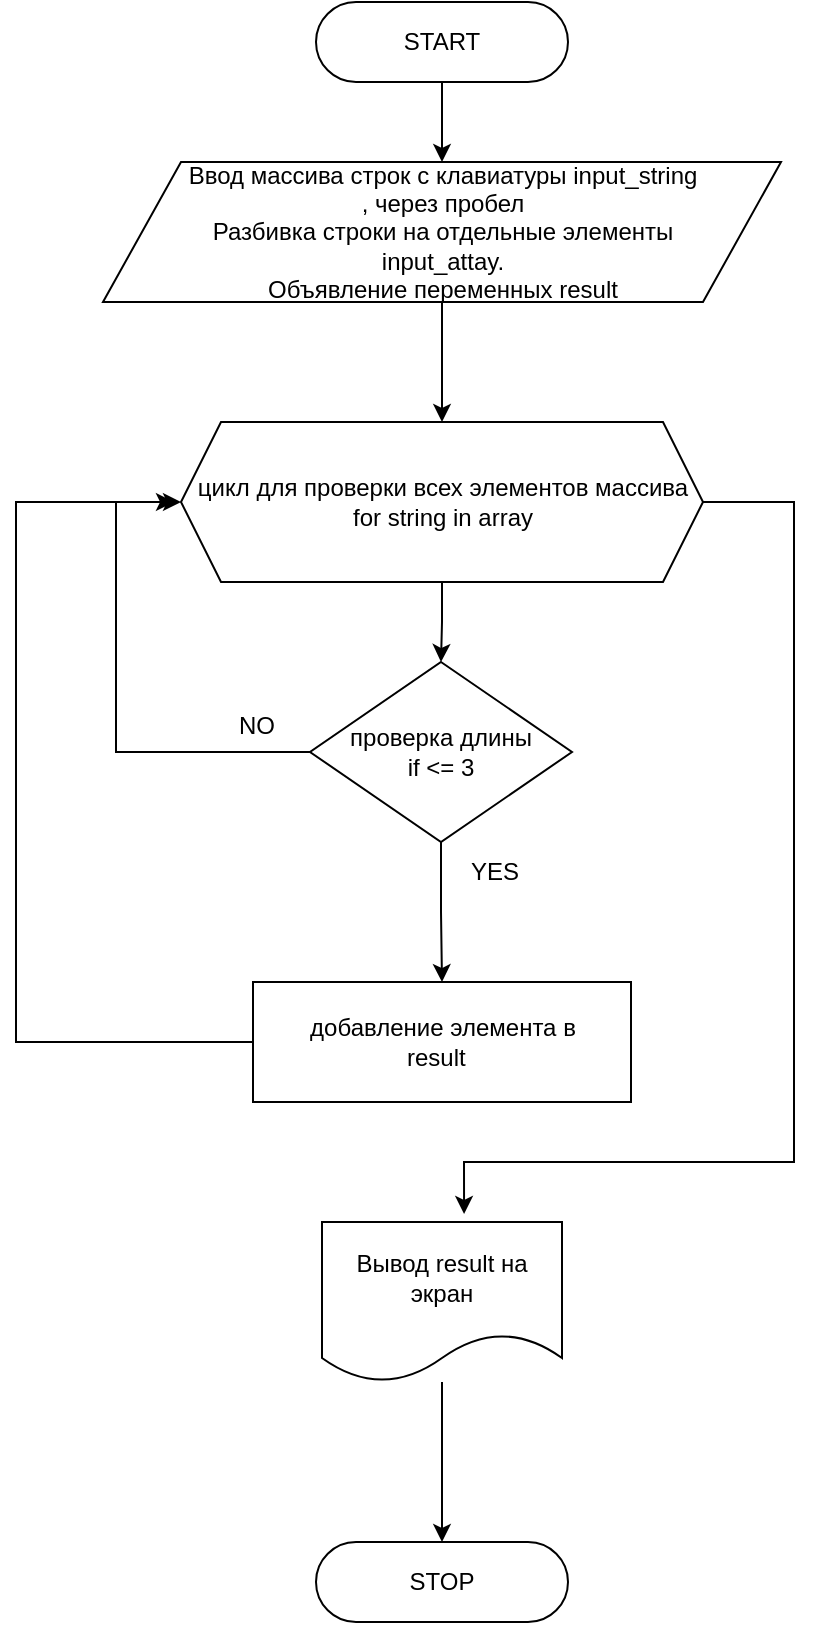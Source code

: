 <mxfile version="24.6.5" type="device">
  <diagram name="Page-1" id="Od4JK_tHNh1pBcXdJQzk">
    <mxGraphModel dx="1886" dy="772" grid="1" gridSize="10" guides="1" tooltips="1" connect="1" arrows="1" fold="1" page="1" pageScale="1" pageWidth="827" pageHeight="1169" math="0" shadow="0">
      <root>
        <mxCell id="0" />
        <mxCell id="1" parent="0" />
        <mxCell id="zIQCAD7lsrF_Azb1_EE6-3" style="edgeStyle=orthogonalEdgeStyle;rounded=0;orthogonalLoop=1;jettySize=auto;html=1;exitX=0.5;exitY=1;exitDx=0;exitDy=0;entryX=0.5;entryY=0;entryDx=0;entryDy=0;" edge="1" parent="1" source="zIQCAD7lsrF_Azb1_EE6-1" target="zIQCAD7lsrF_Azb1_EE6-2">
          <mxGeometry relative="1" as="geometry" />
        </mxCell>
        <mxCell id="zIQCAD7lsrF_Azb1_EE6-1" value="START" style="rounded=1;whiteSpace=wrap;html=1;arcSize=50;" vertex="1" parent="1">
          <mxGeometry x="351" y="20" width="126" height="40" as="geometry" />
        </mxCell>
        <mxCell id="zIQCAD7lsrF_Azb1_EE6-6" value="" style="edgeStyle=orthogonalEdgeStyle;rounded=0;orthogonalLoop=1;jettySize=auto;html=1;" edge="1" parent="1" source="zIQCAD7lsrF_Azb1_EE6-2" target="zIQCAD7lsrF_Azb1_EE6-4">
          <mxGeometry relative="1" as="geometry" />
        </mxCell>
        <mxCell id="zIQCAD7lsrF_Azb1_EE6-2" value="Ввод массива строк с клавиатуры input_string&lt;br&gt;, через пробел&lt;div&gt;Разбивка строки на отдельные элементы &lt;br&gt;input_attay.&lt;br&gt;Объявление переменных result&lt;/div&gt;" style="shape=parallelogram;perimeter=parallelogramPerimeter;whiteSpace=wrap;html=1;fixedSize=1;size=39;" vertex="1" parent="1">
          <mxGeometry x="244.5" y="100" width="339" height="70" as="geometry" />
        </mxCell>
        <mxCell id="zIQCAD7lsrF_Azb1_EE6-8" value="" style="edgeStyle=orthogonalEdgeStyle;rounded=0;orthogonalLoop=1;jettySize=auto;html=1;" edge="1" parent="1" source="zIQCAD7lsrF_Azb1_EE6-4" target="zIQCAD7lsrF_Azb1_EE6-7">
          <mxGeometry relative="1" as="geometry" />
        </mxCell>
        <mxCell id="zIQCAD7lsrF_Azb1_EE6-4" value="цикл для проверки всех элементов массива&lt;div&gt;for string in array&lt;/div&gt;" style="shape=hexagon;perimeter=hexagonPerimeter2;whiteSpace=wrap;html=1;fixedSize=1;" vertex="1" parent="1">
          <mxGeometry x="283.5" y="230" width="261" height="80" as="geometry" />
        </mxCell>
        <mxCell id="zIQCAD7lsrF_Azb1_EE6-9" style="edgeStyle=orthogonalEdgeStyle;rounded=0;orthogonalLoop=1;jettySize=auto;html=1;exitX=0;exitY=0.5;exitDx=0;exitDy=0;entryX=0;entryY=0.5;entryDx=0;entryDy=0;" edge="1" parent="1" source="zIQCAD7lsrF_Azb1_EE6-7" target="zIQCAD7lsrF_Azb1_EE6-4">
          <mxGeometry relative="1" as="geometry">
            <mxPoint x="250" y="270" as="targetPoint" />
            <mxPoint x="318" y="395" as="sourcePoint" />
            <Array as="points">
              <mxPoint x="251" y="395" />
              <mxPoint x="251" y="270" />
            </Array>
          </mxGeometry>
        </mxCell>
        <mxCell id="zIQCAD7lsrF_Azb1_EE6-13" value="" style="edgeStyle=orthogonalEdgeStyle;rounded=0;orthogonalLoop=1;jettySize=auto;html=1;" edge="1" parent="1" source="zIQCAD7lsrF_Azb1_EE6-7" target="zIQCAD7lsrF_Azb1_EE6-12">
          <mxGeometry relative="1" as="geometry" />
        </mxCell>
        <mxCell id="zIQCAD7lsrF_Azb1_EE6-7" value="проверка длины&lt;br&gt;if &amp;lt;= 3" style="rhombus;whiteSpace=wrap;html=1;" vertex="1" parent="1">
          <mxGeometry x="348" y="350" width="131" height="90" as="geometry" />
        </mxCell>
        <mxCell id="zIQCAD7lsrF_Azb1_EE6-10" value="NO" style="text;html=1;align=center;verticalAlign=middle;resizable=0;points=[];autosize=1;strokeColor=none;fillColor=none;" vertex="1" parent="1">
          <mxGeometry x="301" y="367" width="40" height="30" as="geometry" />
        </mxCell>
        <mxCell id="zIQCAD7lsrF_Azb1_EE6-14" style="edgeStyle=orthogonalEdgeStyle;rounded=0;orthogonalLoop=1;jettySize=auto;html=1;" edge="1" parent="1" source="zIQCAD7lsrF_Azb1_EE6-12">
          <mxGeometry relative="1" as="geometry">
            <mxPoint x="280" y="270" as="targetPoint" />
            <Array as="points">
              <mxPoint x="201" y="540" />
            </Array>
          </mxGeometry>
        </mxCell>
        <mxCell id="zIQCAD7lsrF_Azb1_EE6-12" value="добавление элемента в &lt;br&gt;result&amp;nbsp;&amp;nbsp;" style="rounded=0;whiteSpace=wrap;html=1;" vertex="1" parent="1">
          <mxGeometry x="319.5" y="510" width="189" height="60" as="geometry" />
        </mxCell>
        <mxCell id="zIQCAD7lsrF_Azb1_EE6-15" value="YES" style="text;html=1;align=center;verticalAlign=middle;resizable=0;points=[];autosize=1;strokeColor=none;fillColor=none;" vertex="1" parent="1">
          <mxGeometry x="415" y="440" width="50" height="30" as="geometry" />
        </mxCell>
        <mxCell id="zIQCAD7lsrF_Azb1_EE6-19" value="" style="edgeStyle=orthogonalEdgeStyle;rounded=0;orthogonalLoop=1;jettySize=auto;html=1;" edge="1" parent="1" source="zIQCAD7lsrF_Azb1_EE6-16" target="zIQCAD7lsrF_Azb1_EE6-18">
          <mxGeometry relative="1" as="geometry" />
        </mxCell>
        <mxCell id="zIQCAD7lsrF_Azb1_EE6-16" value="Вывод result на экран" style="shape=document;whiteSpace=wrap;html=1;boundedLbl=1;" vertex="1" parent="1">
          <mxGeometry x="354" y="630" width="120" height="80" as="geometry" />
        </mxCell>
        <mxCell id="zIQCAD7lsrF_Azb1_EE6-17" style="edgeStyle=orthogonalEdgeStyle;rounded=0;orthogonalLoop=1;jettySize=auto;html=1;entryX=0.592;entryY=-0.05;entryDx=0;entryDy=0;entryPerimeter=0;" edge="1" parent="1" source="zIQCAD7lsrF_Azb1_EE6-4" target="zIQCAD7lsrF_Azb1_EE6-16">
          <mxGeometry relative="1" as="geometry">
            <Array as="points">
              <mxPoint x="590" y="270" />
              <mxPoint x="590" y="600" />
              <mxPoint x="425" y="600" />
            </Array>
          </mxGeometry>
        </mxCell>
        <mxCell id="zIQCAD7lsrF_Azb1_EE6-18" value="STOP" style="rounded=1;whiteSpace=wrap;html=1;arcSize=50;" vertex="1" parent="1">
          <mxGeometry x="351" y="790" width="126" height="40" as="geometry" />
        </mxCell>
      </root>
    </mxGraphModel>
  </diagram>
</mxfile>
